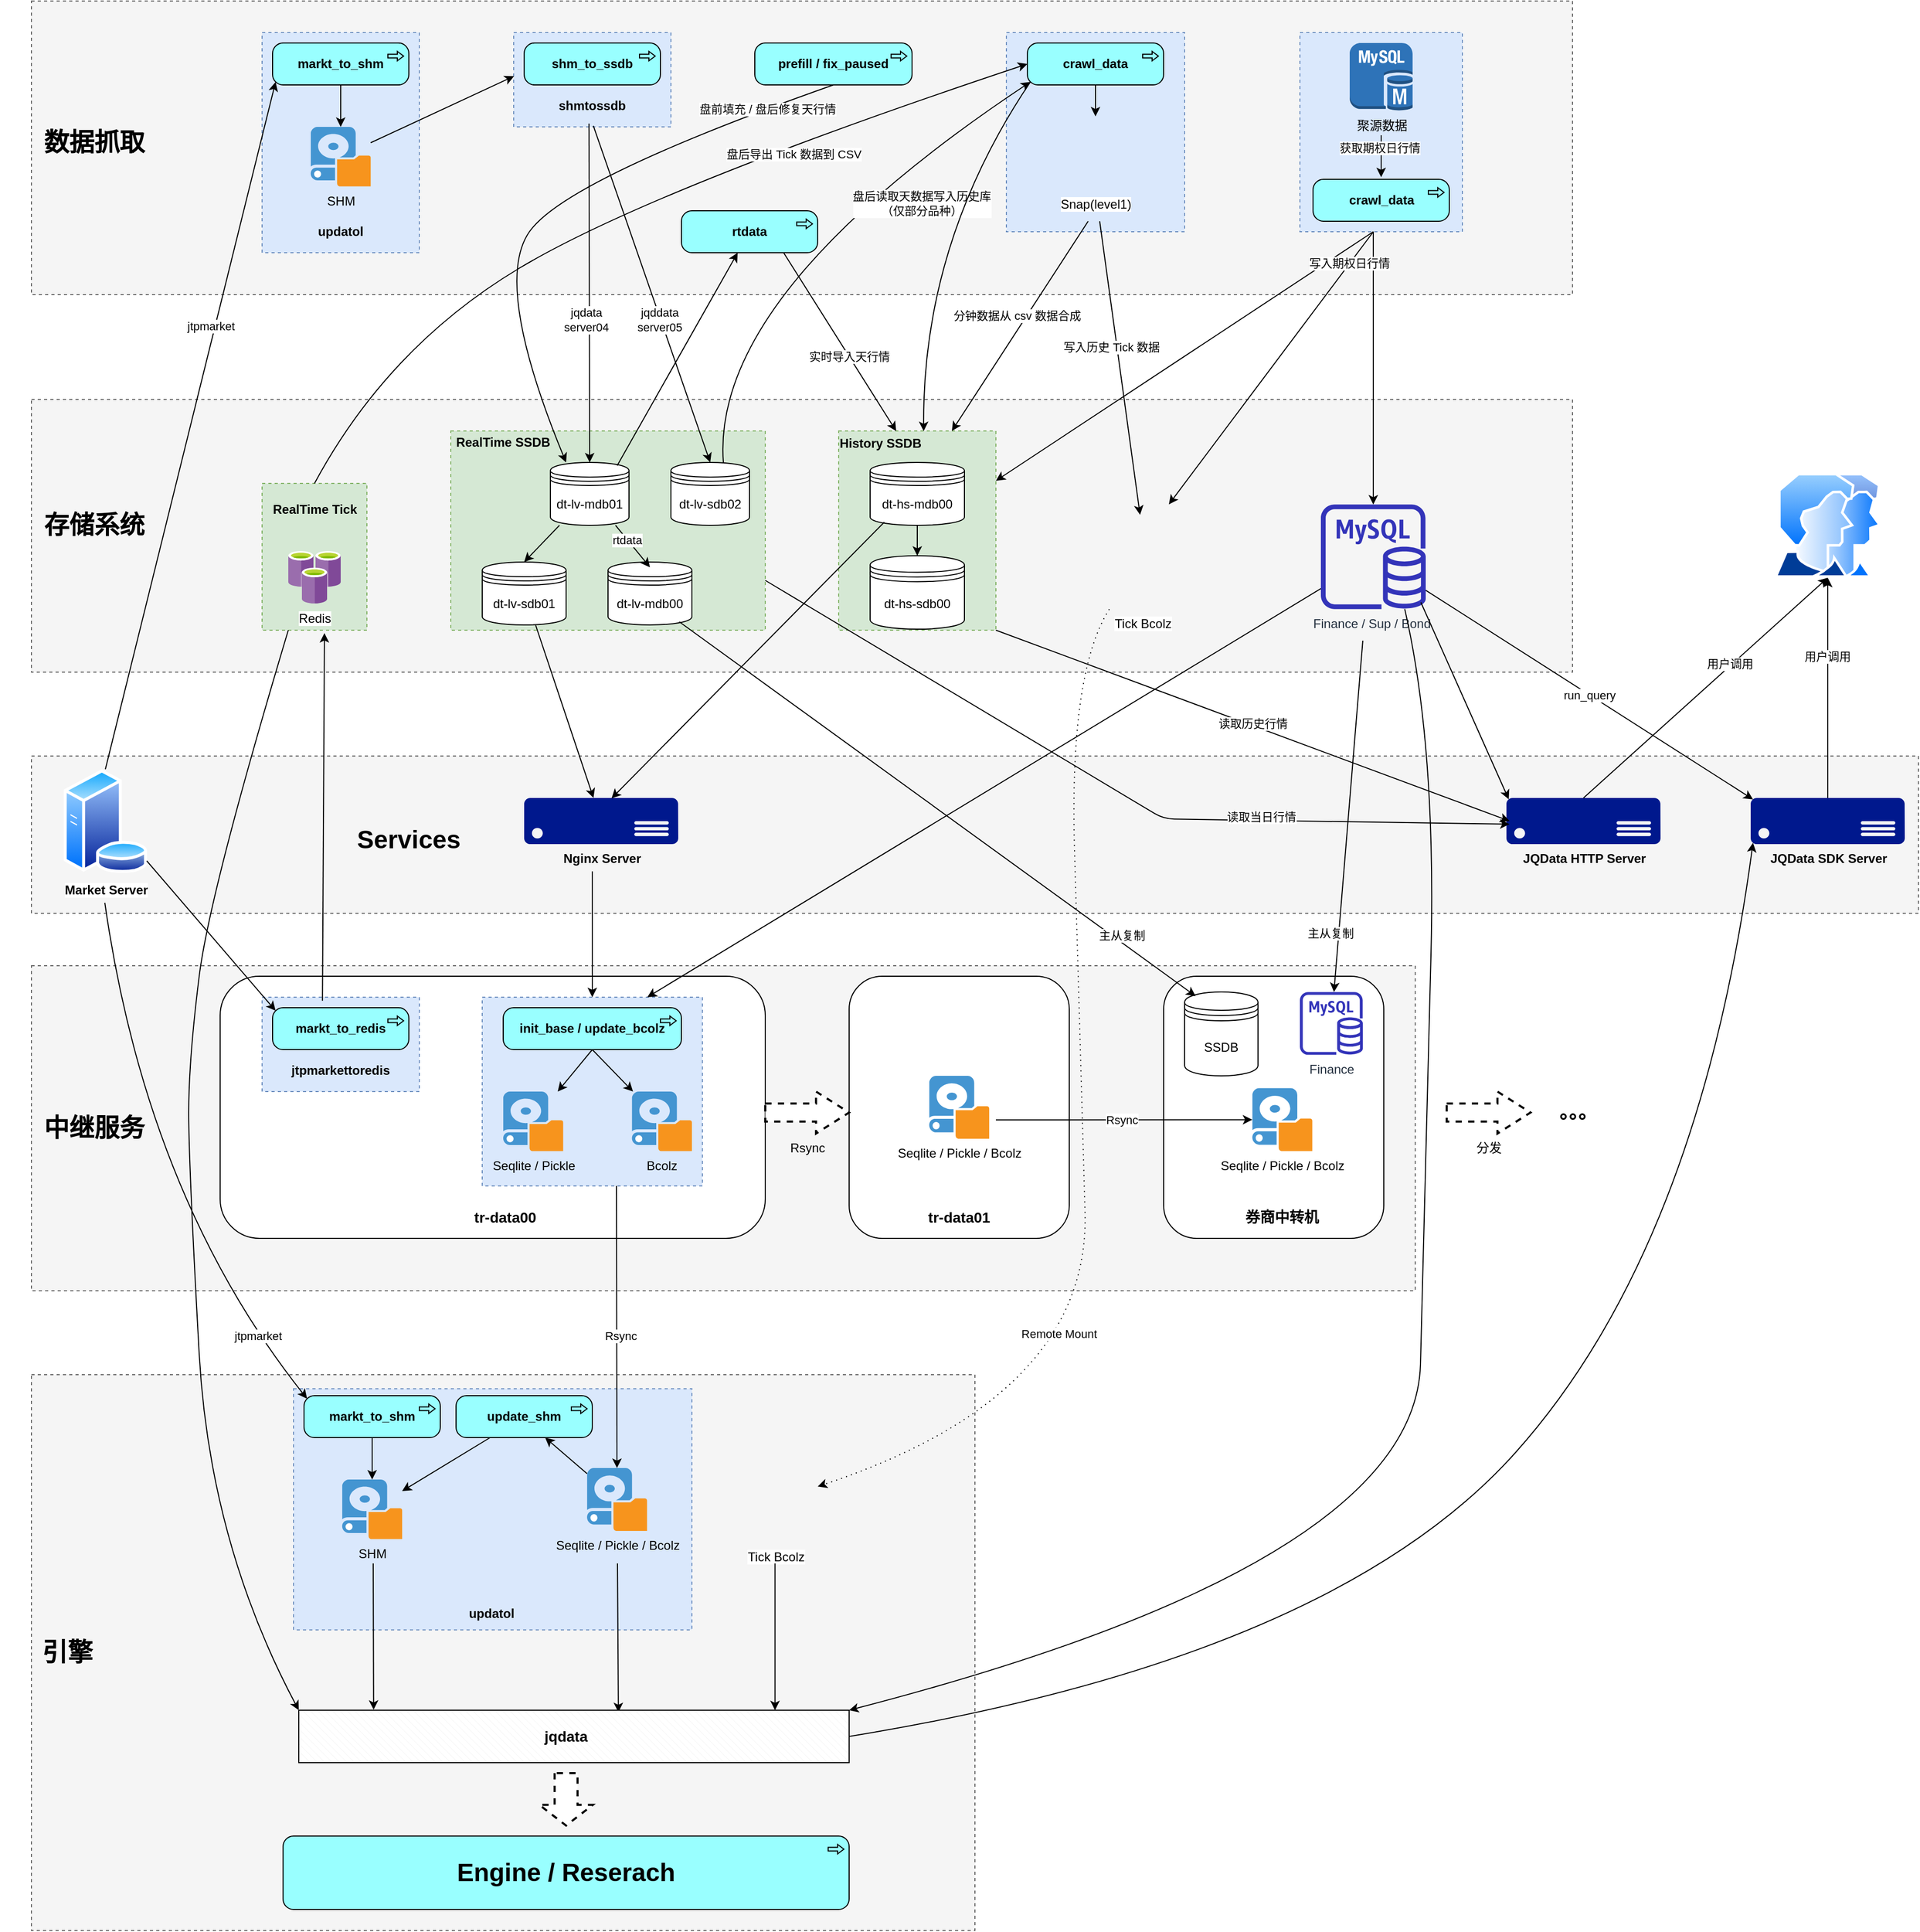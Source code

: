 <mxfile version="13.7.1" type="github">
  <diagram id="prtHgNgQTEPvFCAcTncT" name="Page-1">
    <mxGraphModel dx="2310" dy="2009" grid="1" gridSize="10" guides="1" tooltips="1" connect="1" arrows="1" fold="1" page="1" pageScale="1" pageWidth="827" pageHeight="1169" math="0" shadow="0">
      <root>
        <mxCell id="0" />
        <mxCell id="1" parent="0" />
        <mxCell id="8arNH5vf3MiWIjYZIo-4-196" value="" style="rounded=0;whiteSpace=wrap;html=1;dashed=1;fillColor=#f5f5f5;strokeColor=#666666;fontColor=#333333;" vertex="1" parent="1">
          <mxGeometry x="-240" y="1030" width="900" height="530" as="geometry" />
        </mxCell>
        <mxCell id="8arNH5vf3MiWIjYZIo-4-195" value="" style="rounded=0;whiteSpace=wrap;html=1;dashed=1;fillColor=#f5f5f5;strokeColor=#666666;fontColor=#333333;" vertex="1" parent="1">
          <mxGeometry x="-240" y="640" width="1320" height="310" as="geometry" />
        </mxCell>
        <mxCell id="8arNH5vf3MiWIjYZIo-4-194" value="" style="rounded=0;whiteSpace=wrap;html=1;dashed=1;fillColor=#f5f5f5;strokeColor=#666666;fontColor=#333333;" vertex="1" parent="1">
          <mxGeometry x="-240" y="440" width="1800" height="150" as="geometry" />
        </mxCell>
        <mxCell id="8arNH5vf3MiWIjYZIo-4-193" value="" style="rounded=0;whiteSpace=wrap;html=1;dashed=1;fillColor=#f5f5f5;strokeColor=#666666;fontColor=#333333;" vertex="1" parent="1">
          <mxGeometry x="-240" y="100" width="1470" height="260" as="geometry" />
        </mxCell>
        <mxCell id="8arNH5vf3MiWIjYZIo-4-185" value="" style="rounded=0;whiteSpace=wrap;html=1;dashed=1;fillColor=#f5f5f5;strokeColor=#666666;fontColor=#333333;labelBorderColor=#000000;" vertex="1" parent="1">
          <mxGeometry x="-240" y="-280" width="1470" height="280" as="geometry" />
        </mxCell>
        <mxCell id="8arNH5vf3MiWIjYZIo-4-106" value="" style="rounded=1;whiteSpace=wrap;html=1;" vertex="1" parent="1">
          <mxGeometry x="-60" y="650" width="520" height="250" as="geometry" />
        </mxCell>
        <mxCell id="8arNH5vf3MiWIjYZIo-4-105" value="" style="rounded=0;whiteSpace=wrap;html=1;dashed=1;fillColor=#dae8fc;strokeColor=#6c8ebf;" vertex="1" parent="1">
          <mxGeometry x="190" y="670" width="210" height="180" as="geometry" />
        </mxCell>
        <mxCell id="8arNH5vf3MiWIjYZIo-4-15" value="&lt;b&gt;Market Server&lt;/b&gt;" style="aspect=fixed;perimeter=ellipsePerimeter;html=1;align=center;shadow=0;dashed=0;spacingTop=3;image;image=img/lib/active_directory/database_server.svg;" vertex="1" parent="1">
          <mxGeometry x="-210" y="452.66" width="81" height="98.78" as="geometry" />
        </mxCell>
        <mxCell id="8arNH5vf3MiWIjYZIo-4-18" value="&lt;b&gt;init_base / update_bcolz&lt;/b&gt;" style="html=1;outlineConnect=0;whiteSpace=wrap;fillColor=#99ffff;shape=mxgraph.archimate3.application;appType=proc;archiType=rounded;" vertex="1" parent="1">
          <mxGeometry x="210" y="680" width="170" height="40" as="geometry" />
        </mxCell>
        <mxCell id="8arNH5vf3MiWIjYZIo-4-21" value="" style="group" vertex="1" connectable="0" parent="1">
          <mxGeometry x="-20" y="670" width="150" height="90" as="geometry" />
        </mxCell>
        <mxCell id="8arNH5vf3MiWIjYZIo-4-19" value="" style="verticalLabelPosition=bottom;verticalAlign=top;html=1;shape=mxgraph.basic.rect;fillColor2=none;strokeWidth=1;size=20;indent=5;fillColor=#dae8fc;strokeColor=#6c8ebf;dashed=1;" vertex="1" parent="8arNH5vf3MiWIjYZIo-4-21">
          <mxGeometry width="150" height="90" as="geometry" />
        </mxCell>
        <mxCell id="8arNH5vf3MiWIjYZIo-4-17" value="&lt;b&gt;markt_to_redis&lt;/b&gt;" style="html=1;outlineConnect=0;whiteSpace=wrap;fillColor=#99ffff;shape=mxgraph.archimate3.application;appType=proc;archiType=rounded;" vertex="1" parent="8arNH5vf3MiWIjYZIo-4-21">
          <mxGeometry x="10" y="10" width="130" height="40" as="geometry" />
        </mxCell>
        <mxCell id="8arNH5vf3MiWIjYZIo-4-20" value="&lt;b&gt;jtpmarkettoredis&lt;/b&gt;" style="text;html=1;strokeColor=none;fillColor=none;align=center;verticalAlign=middle;whiteSpace=wrap;rounded=0;" vertex="1" parent="8arNH5vf3MiWIjYZIo-4-21">
          <mxGeometry x="55" y="60" width="40" height="20" as="geometry" />
        </mxCell>
        <mxCell id="8arNH5vf3MiWIjYZIo-4-22" value="" style="group" vertex="1" connectable="0" parent="1">
          <mxGeometry x="-20" y="-250" width="150" height="210" as="geometry" />
        </mxCell>
        <mxCell id="8arNH5vf3MiWIjYZIo-4-23" value="" style="verticalLabelPosition=bottom;verticalAlign=top;html=1;shape=mxgraph.basic.rect;fillColor2=none;strokeWidth=1;size=20;indent=5;fillColor=#dae8fc;strokeColor=#6c8ebf;dashed=1;" vertex="1" parent="8arNH5vf3MiWIjYZIo-4-22">
          <mxGeometry width="150" height="210" as="geometry" />
        </mxCell>
        <mxCell id="8arNH5vf3MiWIjYZIo-4-24" value="&lt;b&gt;markt_to_shm&lt;/b&gt;" style="html=1;outlineConnect=0;whiteSpace=wrap;fillColor=#99ffff;shape=mxgraph.archimate3.application;appType=proc;archiType=rounded;" vertex="1" parent="8arNH5vf3MiWIjYZIo-4-22">
          <mxGeometry x="10" y="10" width="130" height="40" as="geometry" />
        </mxCell>
        <mxCell id="8arNH5vf3MiWIjYZIo-4-25" value="&lt;b&gt;updatol&lt;/b&gt;" style="text;html=1;strokeColor=none;fillColor=none;align=center;verticalAlign=middle;whiteSpace=wrap;rounded=0;" vertex="1" parent="8arNH5vf3MiWIjYZIo-4-22">
          <mxGeometry x="55" y="180" width="40" height="20" as="geometry" />
        </mxCell>
        <mxCell id="8arNH5vf3MiWIjYZIo-4-14" value="SHM" style="shadow=0;dashed=0;html=1;strokeColor=none;fillColor=#4495D1;labelPosition=center;verticalLabelPosition=bottom;verticalAlign=top;align=center;outlineConnect=0;shape=mxgraph.veeam.local_disk;" vertex="1" parent="8arNH5vf3MiWIjYZIo-4-22">
          <mxGeometry x="46.4" y="90" width="57.2" height="56.8" as="geometry" />
        </mxCell>
        <mxCell id="8arNH5vf3MiWIjYZIo-4-60" value="" style="endArrow=classic;html=1;exitX=0.5;exitY=1;exitDx=0;exitDy=0;exitPerimeter=0;" edge="1" parent="8arNH5vf3MiWIjYZIo-4-22" source="8arNH5vf3MiWIjYZIo-4-24" target="8arNH5vf3MiWIjYZIo-4-14">
          <mxGeometry width="50" height="50" relative="1" as="geometry">
            <mxPoint x="120" y="50" as="sourcePoint" />
            <mxPoint x="75" y="80" as="targetPoint" />
          </mxGeometry>
        </mxCell>
        <mxCell id="8arNH5vf3MiWIjYZIo-4-26" value="" style="group" vertex="1" connectable="0" parent="1">
          <mxGeometry x="220" y="-250" width="150" height="90" as="geometry" />
        </mxCell>
        <mxCell id="8arNH5vf3MiWIjYZIo-4-27" value="" style="verticalLabelPosition=bottom;verticalAlign=top;html=1;shape=mxgraph.basic.rect;fillColor2=none;strokeWidth=1;size=20;indent=5;fillColor=#dae8fc;strokeColor=#6c8ebf;dashed=1;" vertex="1" parent="8arNH5vf3MiWIjYZIo-4-26">
          <mxGeometry width="150" height="90" as="geometry" />
        </mxCell>
        <mxCell id="8arNH5vf3MiWIjYZIo-4-28" value="&lt;b&gt;shm_to_ssdb&lt;/b&gt;" style="html=1;outlineConnect=0;whiteSpace=wrap;fillColor=#99ffff;shape=mxgraph.archimate3.application;appType=proc;archiType=rounded;" vertex="1" parent="8arNH5vf3MiWIjYZIo-4-26">
          <mxGeometry x="10" y="10" width="130" height="40" as="geometry" />
        </mxCell>
        <mxCell id="8arNH5vf3MiWIjYZIo-4-29" value="&lt;b&gt;shmtossdb&lt;/b&gt;" style="text;html=1;strokeColor=none;fillColor=none;align=center;verticalAlign=middle;whiteSpace=wrap;rounded=0;" vertex="1" parent="8arNH5vf3MiWIjYZIo-4-26">
          <mxGeometry x="55" y="60" width="40" height="20" as="geometry" />
        </mxCell>
        <mxCell id="8arNH5vf3MiWIjYZIo-4-32" value="&lt;b&gt;rtdata&lt;/b&gt;" style="html=1;outlineConnect=0;whiteSpace=wrap;fillColor=#99ffff;shape=mxgraph.archimate3.application;appType=proc;archiType=rounded;" vertex="1" parent="1">
          <mxGeometry x="380" y="-80" width="130" height="40" as="geometry" />
        </mxCell>
        <mxCell id="8arNH5vf3MiWIjYZIo-4-10" value="Finance / Sup / Bond&amp;nbsp;" style="outlineConnect=0;fontColor=#232F3E;gradientColor=none;fillColor=#3334B9;strokeColor=none;dashed=0;verticalLabelPosition=bottom;verticalAlign=top;align=center;html=1;fontSize=12;fontStyle=0;aspect=fixed;pointerEvents=1;shape=mxgraph.aws4.rds_mysql_instance;" vertex="1" parent="1">
          <mxGeometry x="990" y="200" width="100" height="100" as="geometry" />
        </mxCell>
        <mxCell id="8arNH5vf3MiWIjYZIo-4-13" value="Tick Bcolz" style="shape=image;html=1;verticalAlign=top;verticalLabelPosition=bottom;labelBackgroundColor=#ffffff;imageAspect=0;aspect=fixed;image=https://cdn2.iconfinder.com/data/icons/stilllife/48x48/filesystems/gnome-fs-nfs.png" vertex="1" parent="1">
          <mxGeometry x="770" y="200" width="100" height="100" as="geometry" />
        </mxCell>
        <mxCell id="8arNH5vf3MiWIjYZIo-4-45" value="" style="group" vertex="1" connectable="0" parent="1">
          <mxGeometry x="520" y="130" width="160" height="190" as="geometry" />
        </mxCell>
        <mxCell id="8arNH5vf3MiWIjYZIo-4-38" value="" style="rounded=0;whiteSpace=wrap;html=1;dashed=1;fillColor=#d5e8d4;strokeColor=#82b366;" vertex="1" parent="8arNH5vf3MiWIjYZIo-4-45">
          <mxGeometry x="10" width="150" height="190" as="geometry" />
        </mxCell>
        <mxCell id="8arNH5vf3MiWIjYZIo-4-34" value="dt-hs-sdb00" style="shape=datastore;whiteSpace=wrap;html=1;" vertex="1" parent="8arNH5vf3MiWIjYZIo-4-45">
          <mxGeometry x="40" y="119" width="90" height="70" as="geometry" />
        </mxCell>
        <mxCell id="8arNH5vf3MiWIjYZIo-4-35" value="dt-hs-mdb00" style="shape=datastore;whiteSpace=wrap;html=1;" vertex="1" parent="8arNH5vf3MiWIjYZIo-4-45">
          <mxGeometry x="40" y="30" width="90" height="60" as="geometry" />
        </mxCell>
        <mxCell id="8arNH5vf3MiWIjYZIo-4-39" value="&lt;b&gt;History SSDB&lt;/b&gt;" style="text;html=1;strokeColor=none;fillColor=none;align=center;verticalAlign=middle;whiteSpace=wrap;rounded=0;dashed=1;" vertex="1" parent="8arNH5vf3MiWIjYZIo-4-45">
          <mxGeometry y="2" width="100" height="20" as="geometry" />
        </mxCell>
        <mxCell id="8arNH5vf3MiWIjYZIo-4-43" value="" style="endArrow=classic;html=1;entryX=0.5;entryY=0;entryDx=0;entryDy=0;" edge="1" parent="8arNH5vf3MiWIjYZIo-4-45" source="8arNH5vf3MiWIjYZIo-4-35" target="8arNH5vf3MiWIjYZIo-4-34">
          <mxGeometry width="50" height="50" relative="1" as="geometry">
            <mxPoint x="-130" y="190" as="sourcePoint" />
            <mxPoint x="91" y="130" as="targetPoint" />
          </mxGeometry>
        </mxCell>
        <mxCell id="8arNH5vf3MiWIjYZIo-4-46" value="" style="group" vertex="1" connectable="0" parent="1">
          <mxGeometry x="160" y="130" width="300" height="190" as="geometry" />
        </mxCell>
        <mxCell id="8arNH5vf3MiWIjYZIo-4-36" value="" style="rounded=0;whiteSpace=wrap;html=1;dashed=1;fillColor=#d5e8d4;strokeColor=#82b366;" vertex="1" parent="8arNH5vf3MiWIjYZIo-4-46">
          <mxGeometry width="300" height="190" as="geometry" />
        </mxCell>
        <mxCell id="8arNH5vf3MiWIjYZIo-4-3" value="dt-lv-sdb01" style="shape=datastore;whiteSpace=wrap;html=1;" vertex="1" parent="8arNH5vf3MiWIjYZIo-4-46">
          <mxGeometry x="30" y="125" width="80" height="60" as="geometry" />
        </mxCell>
        <mxCell id="8arNH5vf3MiWIjYZIo-4-7" value="dt-lv-mdb00" style="shape=datastore;whiteSpace=wrap;html=1;" vertex="1" parent="8arNH5vf3MiWIjYZIo-4-46">
          <mxGeometry x="150" y="125" width="80" height="60" as="geometry" />
        </mxCell>
        <mxCell id="8arNH5vf3MiWIjYZIo-4-33" value="dt-lv-mdb01" style="shape=datastore;whiteSpace=wrap;html=1;" vertex="1" parent="8arNH5vf3MiWIjYZIo-4-46">
          <mxGeometry x="95" y="30" width="75" height="60" as="geometry" />
        </mxCell>
        <mxCell id="8arNH5vf3MiWIjYZIo-4-37" value="&lt;b&gt;RealTime SSDB&lt;/b&gt;" style="text;html=1;strokeColor=none;fillColor=none;align=center;verticalAlign=middle;whiteSpace=wrap;rounded=0;dashed=1;" vertex="1" parent="8arNH5vf3MiWIjYZIo-4-46">
          <mxGeometry y="2" width="100" height="18" as="geometry" />
        </mxCell>
        <mxCell id="8arNH5vf3MiWIjYZIo-4-41" value="" style="endArrow=classic;html=1;entryX=0.5;entryY=0;entryDx=0;entryDy=0;" edge="1" parent="8arNH5vf3MiWIjYZIo-4-46" source="8arNH5vf3MiWIjYZIo-4-33" target="8arNH5vf3MiWIjYZIo-4-3">
          <mxGeometry width="50" height="50" relative="1" as="geometry">
            <mxPoint x="140" y="190" as="sourcePoint" />
            <mxPoint x="190" y="140" as="targetPoint" />
          </mxGeometry>
        </mxCell>
        <mxCell id="8arNH5vf3MiWIjYZIo-4-42" value="" style="endArrow=classic;html=1;" edge="1" parent="8arNH5vf3MiWIjYZIo-4-46" source="8arNH5vf3MiWIjYZIo-4-33">
          <mxGeometry width="50" height="50" relative="1" as="geometry">
            <mxPoint x="140" y="190" as="sourcePoint" />
            <mxPoint x="190" y="130" as="targetPoint" />
          </mxGeometry>
        </mxCell>
        <mxCell id="8arNH5vf3MiWIjYZIo-4-54" value="rtdata" style="edgeLabel;html=1;align=center;verticalAlign=middle;resizable=0;points=[];" vertex="1" connectable="0" parent="8arNH5vf3MiWIjYZIo-4-42">
          <mxGeometry x="-0.321" y="-1" relative="1" as="geometry">
            <mxPoint as="offset" />
          </mxGeometry>
        </mxCell>
        <mxCell id="8arNH5vf3MiWIjYZIo-4-177" value="dt-lv-sdb02" style="shape=datastore;whiteSpace=wrap;html=1;" vertex="1" parent="8arNH5vf3MiWIjYZIo-4-46">
          <mxGeometry x="210" y="30" width="75" height="60" as="geometry" />
        </mxCell>
        <mxCell id="8arNH5vf3MiWIjYZIo-4-52" value="" style="group" vertex="1" connectable="0" parent="1">
          <mxGeometry x="-20" y="180" width="100" height="140" as="geometry" />
        </mxCell>
        <mxCell id="8arNH5vf3MiWIjYZIo-4-51" value="" style="group" vertex="1" connectable="0" parent="8arNH5vf3MiWIjYZIo-4-52">
          <mxGeometry width="100" height="140" as="geometry" />
        </mxCell>
        <mxCell id="8arNH5vf3MiWIjYZIo-4-47" value="" style="rounded=0;whiteSpace=wrap;html=1;dashed=1;fillColor=#d5e8d4;strokeColor=#82b366;" vertex="1" parent="8arNH5vf3MiWIjYZIo-4-51">
          <mxGeometry width="100" height="140" as="geometry" />
        </mxCell>
        <mxCell id="8arNH5vf3MiWIjYZIo-4-6" value="Redis" style="aspect=fixed;html=1;points=[];align=center;image;fontSize=12;image=img/lib/mscae/Azure_Cache_for_Redis.svg;" vertex="1" parent="8arNH5vf3MiWIjYZIo-4-51">
          <mxGeometry x="25" y="64.5" width="50" height="50" as="geometry" />
        </mxCell>
        <mxCell id="8arNH5vf3MiWIjYZIo-4-48" value="&lt;b&gt;RealTime Tick&lt;/b&gt;" style="text;html=1;strokeColor=none;fillColor=none;align=center;verticalAlign=middle;whiteSpace=wrap;rounded=0;dashed=1;" vertex="1" parent="8arNH5vf3MiWIjYZIo-4-51">
          <mxGeometry x="7.5" y="14.5" width="85" height="20" as="geometry" />
        </mxCell>
        <mxCell id="8arNH5vf3MiWIjYZIo-4-55" value="&lt;b&gt;Nginx Server&lt;/b&gt;" style="aspect=fixed;pointerEvents=1;shadow=0;dashed=0;html=1;strokeColor=none;labelPosition=center;verticalLabelPosition=bottom;verticalAlign=top;align=center;fillColor=#00188D;shape=mxgraph.azure.server" vertex="1" parent="1">
          <mxGeometry x="230" y="480" width="147" height="44.1" as="geometry" />
        </mxCell>
        <mxCell id="8arNH5vf3MiWIjYZIo-4-58" value="" style="endArrow=classic;html=1;exitX=0.479;exitY=0.965;exitDx=0;exitDy=0;exitPerimeter=0;entryX=0.5;entryY=0;entryDx=0;entryDy=0;" edge="1" parent="1" source="8arNH5vf3MiWIjYZIo-4-27" target="8arNH5vf3MiWIjYZIo-4-33">
          <mxGeometry width="50" height="50" relative="1" as="geometry">
            <mxPoint x="250" y="140" as="sourcePoint" />
            <mxPoint x="300" y="90" as="targetPoint" />
          </mxGeometry>
        </mxCell>
        <mxCell id="8arNH5vf3MiWIjYZIo-4-179" value="jqdata&lt;br&gt;server04" style="edgeLabel;html=1;align=center;verticalAlign=middle;resizable=0;points=[];" vertex="1" connectable="0" parent="8arNH5vf3MiWIjYZIo-4-58">
          <mxGeometry x="-0.118" y="-3" relative="1" as="geometry">
            <mxPoint y="44.29" as="offset" />
          </mxGeometry>
        </mxCell>
        <mxCell id="8arNH5vf3MiWIjYZIo-4-59" value="" style="endArrow=classic;html=1;entryX=0.002;entryY=0.463;entryDx=0;entryDy=0;entryPerimeter=0;" edge="1" parent="1" source="8arNH5vf3MiWIjYZIo-4-14" target="8arNH5vf3MiWIjYZIo-4-27">
          <mxGeometry width="50" height="50" relative="1" as="geometry">
            <mxPoint x="100" y="-30" as="sourcePoint" />
            <mxPoint x="70" y="10" as="targetPoint" />
          </mxGeometry>
        </mxCell>
        <mxCell id="8arNH5vf3MiWIjYZIo-4-64" value="" style="endArrow=classic;html=1;exitX=0.85;exitY=0.05;exitDx=0;exitDy=0;exitPerimeter=0;" edge="1" parent="1" source="8arNH5vf3MiWIjYZIo-4-33" target="8arNH5vf3MiWIjYZIo-4-32">
          <mxGeometry width="50" height="50" relative="1" as="geometry">
            <mxPoint x="390" y="160" as="sourcePoint" />
            <mxPoint x="440" y="110" as="targetPoint" />
          </mxGeometry>
        </mxCell>
        <mxCell id="8arNH5vf3MiWIjYZIo-4-65" value="实时导入天行情" style="endArrow=classic;html=1;exitX=0.75;exitY=1;exitDx=0;exitDy=0;exitPerimeter=0;entryX=0.649;entryY=-0.093;entryDx=0;entryDy=0;entryPerimeter=0;" edge="1" parent="1" source="8arNH5vf3MiWIjYZIo-4-32" target="8arNH5vf3MiWIjYZIo-4-39">
          <mxGeometry x="0.172" y="-1" width="50" height="50" relative="1" as="geometry">
            <mxPoint x="500" y="90" as="sourcePoint" />
            <mxPoint x="583" y="127" as="targetPoint" />
            <mxPoint y="-1" as="offset" />
          </mxGeometry>
        </mxCell>
        <mxCell id="8arNH5vf3MiWIjYZIo-4-68" value="" style="group" vertex="1" connectable="0" parent="1">
          <mxGeometry x="690" y="-250" width="170" height="190" as="geometry" />
        </mxCell>
        <mxCell id="8arNH5vf3MiWIjYZIo-4-67" value="" style="rounded=0;whiteSpace=wrap;html=1;dashed=1;fillColor=#dae8fc;strokeColor=#6c8ebf;" vertex="1" parent="8arNH5vf3MiWIjYZIo-4-68">
          <mxGeometry width="170" height="190" as="geometry" />
        </mxCell>
        <mxCell id="8arNH5vf3MiWIjYZIo-4-30" value="&lt;b&gt;crawl_data&lt;/b&gt;" style="html=1;outlineConnect=0;whiteSpace=wrap;fillColor=#99ffff;shape=mxgraph.archimate3.application;appType=proc;archiType=rounded;" vertex="1" parent="8arNH5vf3MiWIjYZIo-4-68">
          <mxGeometry x="20" y="10" width="130" height="40" as="geometry" />
        </mxCell>
        <mxCell id="8arNH5vf3MiWIjYZIo-4-12" value="Snap(level1)" style="shape=image;html=1;verticalAlign=top;verticalLabelPosition=bottom;labelBackgroundColor=#ffffff;imageAspect=0;aspect=fixed;image=https://cdn3.iconfinder.com/data/icons/dompicon-glyph-file-format-2/256/file-csv-format-type-128.png" vertex="1" parent="8arNH5vf3MiWIjYZIo-4-68">
          <mxGeometry x="50" y="80" width="70" height="70" as="geometry" />
        </mxCell>
        <mxCell id="8arNH5vf3MiWIjYZIo-4-69" value="" style="endArrow=classic;html=1;exitX=0.5;exitY=1;exitDx=0;exitDy=0;exitPerimeter=0;" edge="1" parent="8arNH5vf3MiWIjYZIo-4-68" source="8arNH5vf3MiWIjYZIo-4-30" target="8arNH5vf3MiWIjYZIo-4-12">
          <mxGeometry width="50" height="50" relative="1" as="geometry">
            <mxPoint x="85" y="60" as="sourcePoint" />
            <mxPoint x="130" y="50" as="targetPoint" />
          </mxGeometry>
        </mxCell>
        <mxCell id="8arNH5vf3MiWIjYZIo-4-71" value="分钟数据从 csv 数据合成" style="endArrow=classic;html=1;" edge="1" parent="1">
          <mxGeometry x="-0.057" y="-8" width="50" height="50" relative="1" as="geometry">
            <mxPoint x="768" y="-70" as="sourcePoint" />
            <mxPoint x="638" y="130" as="targetPoint" />
            <mxPoint as="offset" />
          </mxGeometry>
        </mxCell>
        <mxCell id="8arNH5vf3MiWIjYZIo-4-72" value="" style="endArrow=classic;html=1;entryX=0.475;entryY=0.1;entryDx=0;entryDy=0;entryPerimeter=0;" edge="1" parent="1" target="8arNH5vf3MiWIjYZIo-4-13">
          <mxGeometry width="50" height="50" relative="1" as="geometry">
            <mxPoint x="779" y="-70" as="sourcePoint" />
            <mxPoint x="800" y="154.5" as="targetPoint" />
          </mxGeometry>
        </mxCell>
        <mxCell id="8arNH5vf3MiWIjYZIo-4-73" value="写入历史 Tick 数据" style="edgeLabel;html=1;align=center;verticalAlign=middle;resizable=0;points=[];" vertex="1" connectable="0" parent="8arNH5vf3MiWIjYZIo-4-72">
          <mxGeometry x="-0.486" y="-1" relative="1" as="geometry">
            <mxPoint x="2.07" y="47.69" as="offset" />
          </mxGeometry>
        </mxCell>
        <mxCell id="8arNH5vf3MiWIjYZIo-4-82" value="" style="group" vertex="1" connectable="0" parent="1">
          <mxGeometry x="970" y="-250" width="155" height="190" as="geometry" />
        </mxCell>
        <mxCell id="8arNH5vf3MiWIjYZIo-4-80" value="" style="rounded=0;whiteSpace=wrap;html=1;dashed=1;fillColor=#dae8fc;strokeColor=#6c8ebf;" vertex="1" parent="8arNH5vf3MiWIjYZIo-4-82">
          <mxGeometry width="155" height="190" as="geometry" />
        </mxCell>
        <mxCell id="8arNH5vf3MiWIjYZIo-4-11" value="聚源数据" style="outlineConnect=0;dashed=0;verticalLabelPosition=bottom;verticalAlign=top;align=center;html=1;shape=mxgraph.aws3.mysql_db_instance;fillColor=#2E73B8;gradientColor=none;" vertex="1" parent="8arNH5vf3MiWIjYZIo-4-82">
          <mxGeometry x="47.5" y="10" width="60" height="64.5" as="geometry" />
        </mxCell>
        <mxCell id="8arNH5vf3MiWIjYZIo-4-79" value="&lt;b&gt;crawl_data&lt;/b&gt;" style="html=1;outlineConnect=0;whiteSpace=wrap;fillColor=#99ffff;shape=mxgraph.archimate3.application;appType=proc;archiType=rounded;" vertex="1" parent="8arNH5vf3MiWIjYZIo-4-82">
          <mxGeometry x="12.5" y="140" width="130" height="40" as="geometry" />
        </mxCell>
        <mxCell id="8arNH5vf3MiWIjYZIo-4-81" value="" style="endArrow=classic;html=1;entryX=0.5;entryY=0;entryDx=0;entryDy=0;entryPerimeter=0;" edge="1" parent="8arNH5vf3MiWIjYZIo-4-82">
          <mxGeometry x="-0.4" y="20" width="50" height="50" relative="1" as="geometry">
            <mxPoint x="77.5" y="98" as="sourcePoint" />
            <mxPoint x="77.5" y="138" as="targetPoint" />
            <mxPoint as="offset" />
          </mxGeometry>
        </mxCell>
        <mxCell id="8arNH5vf3MiWIjYZIo-4-91" value="获取期权日行情" style="edgeLabel;html=1;align=center;verticalAlign=middle;resizable=0;points=[];" vertex="1" connectable="0" parent="8arNH5vf3MiWIjYZIo-4-81">
          <mxGeometry x="-0.415" y="-2" relative="1" as="geometry">
            <mxPoint as="offset" />
          </mxGeometry>
        </mxCell>
        <mxCell id="8arNH5vf3MiWIjYZIo-4-85" value="" style="endArrow=classic;html=1;" edge="1" parent="1" target="8arNH5vf3MiWIjYZIo-4-10">
          <mxGeometry width="50" height="50" relative="1" as="geometry">
            <mxPoint x="1040" y="-60" as="sourcePoint" />
            <mxPoint x="990" y="190" as="targetPoint" />
          </mxGeometry>
        </mxCell>
        <mxCell id="8arNH5vf3MiWIjYZIo-4-86" value="" style="endArrow=classic;html=1;entryX=0.75;entryY=0;entryDx=0;entryDy=0;exitX=0.452;exitY=1;exitDx=0;exitDy=0;exitPerimeter=0;" edge="1" parent="1" source="8arNH5vf3MiWIjYZIo-4-80" target="8arNH5vf3MiWIjYZIo-4-13">
          <mxGeometry width="50" height="50" relative="1" as="geometry">
            <mxPoint x="1035" y="80" as="sourcePoint" />
            <mxPoint x="950" y="190" as="targetPoint" />
          </mxGeometry>
        </mxCell>
        <mxCell id="8arNH5vf3MiWIjYZIo-4-89" value="" style="endArrow=classic;html=1;entryX=1;entryY=0.25;entryDx=0;entryDy=0;" edge="1" parent="1" target="8arNH5vf3MiWIjYZIo-4-38">
          <mxGeometry width="50" height="50" relative="1" as="geometry">
            <mxPoint x="1040" y="-60" as="sourcePoint" />
            <mxPoint x="673.6" y="214.5" as="targetPoint" />
            <Array as="points" />
          </mxGeometry>
        </mxCell>
        <mxCell id="8arNH5vf3MiWIjYZIo-4-90" value="写入期权日行情" style="edgeLabel;html=1;align=center;verticalAlign=middle;resizable=0;points=[];" vertex="1" connectable="0" parent="8arNH5vf3MiWIjYZIo-4-89">
          <mxGeometry x="-0.217" y="-2" relative="1" as="geometry">
            <mxPoint x="119.31" y="-61.16" as="offset" />
          </mxGeometry>
        </mxCell>
        <mxCell id="8arNH5vf3MiWIjYZIo-4-93" value="" style="group" vertex="1" connectable="0" parent="1">
          <mxGeometry x="10" y="1040" width="380" height="233.4" as="geometry" />
        </mxCell>
        <mxCell id="8arNH5vf3MiWIjYZIo-4-94" value="" style="verticalLabelPosition=bottom;verticalAlign=top;html=1;shape=mxgraph.basic.rect;fillColor2=none;strokeWidth=1;size=20;indent=5;fillColor=#dae8fc;strokeColor=#6c8ebf;dashed=1;" vertex="1" parent="8arNH5vf3MiWIjYZIo-4-93">
          <mxGeometry y="3.4" width="380" height="230" as="geometry" />
        </mxCell>
        <mxCell id="8arNH5vf3MiWIjYZIo-4-95" value="&lt;b&gt;markt_to_shm&lt;/b&gt;" style="html=1;outlineConnect=0;whiteSpace=wrap;fillColor=#99ffff;shape=mxgraph.archimate3.application;appType=proc;archiType=rounded;" vertex="1" parent="8arNH5vf3MiWIjYZIo-4-93">
          <mxGeometry x="10" y="10" width="130" height="40" as="geometry" />
        </mxCell>
        <mxCell id="8arNH5vf3MiWIjYZIo-4-96" value="&lt;b&gt;updatol&lt;/b&gt;" style="text;html=1;strokeColor=none;fillColor=none;align=center;verticalAlign=middle;whiteSpace=wrap;rounded=0;" vertex="1" parent="8arNH5vf3MiWIjYZIo-4-93">
          <mxGeometry x="169" y="208" width="40" height="20" as="geometry" />
        </mxCell>
        <mxCell id="8arNH5vf3MiWIjYZIo-4-97" value="SHM" style="shadow=0;dashed=0;html=1;strokeColor=none;fillColor=#4495D1;labelPosition=center;verticalLabelPosition=bottom;verticalAlign=top;align=center;outlineConnect=0;shape=mxgraph.veeam.local_disk;" vertex="1" parent="8arNH5vf3MiWIjYZIo-4-93">
          <mxGeometry x="46.4" y="90" width="57.2" height="56.8" as="geometry" />
        </mxCell>
        <mxCell id="8arNH5vf3MiWIjYZIo-4-98" value="" style="endArrow=classic;html=1;exitX=0.5;exitY=1;exitDx=0;exitDy=0;exitPerimeter=0;" edge="1" parent="8arNH5vf3MiWIjYZIo-4-93" source="8arNH5vf3MiWIjYZIo-4-95" target="8arNH5vf3MiWIjYZIo-4-97">
          <mxGeometry width="50" height="50" relative="1" as="geometry">
            <mxPoint x="120" y="50" as="sourcePoint" />
            <mxPoint x="75" y="80" as="targetPoint" />
          </mxGeometry>
        </mxCell>
        <mxCell id="8arNH5vf3MiWIjYZIo-4-113" value="Seqlite / Pickle / Bcolz" style="shadow=0;dashed=0;html=1;strokeColor=none;fillColor=#4495D1;labelPosition=center;verticalLabelPosition=bottom;verticalAlign=top;align=center;outlineConnect=0;shape=mxgraph.veeam.local_disk;" vertex="1" parent="8arNH5vf3MiWIjYZIo-4-93">
          <mxGeometry x="280" y="79" width="57.2" height="60" as="geometry" />
        </mxCell>
        <mxCell id="8arNH5vf3MiWIjYZIo-4-214" value="&lt;b&gt;update_shm&lt;/b&gt;" style="html=1;outlineConnect=0;whiteSpace=wrap;fillColor=#99ffff;shape=mxgraph.archimate3.application;appType=proc;archiType=rounded;" vertex="1" parent="8arNH5vf3MiWIjYZIo-4-93">
          <mxGeometry x="155" y="10" width="130" height="40" as="geometry" />
        </mxCell>
        <mxCell id="8arNH5vf3MiWIjYZIo-4-217" value="" style="endArrow=classic;html=1;entryX=0.654;entryY=1;entryDx=0;entryDy=0;entryPerimeter=0;" edge="1" parent="8arNH5vf3MiWIjYZIo-4-93" source="8arNH5vf3MiWIjYZIo-4-113" target="8arNH5vf3MiWIjYZIo-4-214">
          <mxGeometry width="50" height="50" relative="1" as="geometry">
            <mxPoint x="90" y="140" as="sourcePoint" />
            <mxPoint x="140" y="90" as="targetPoint" />
          </mxGeometry>
        </mxCell>
        <mxCell id="8arNH5vf3MiWIjYZIo-4-218" value="" style="endArrow=classic;html=1;exitX=0.25;exitY=1;exitDx=0;exitDy=0;exitPerimeter=0;" edge="1" parent="8arNH5vf3MiWIjYZIo-4-93" source="8arNH5vf3MiWIjYZIo-4-214" target="8arNH5vf3MiWIjYZIo-4-97">
          <mxGeometry width="50" height="50" relative="1" as="geometry">
            <mxPoint x="190" y="100" as="sourcePoint" />
            <mxPoint x="140" y="150" as="targetPoint" />
          </mxGeometry>
        </mxCell>
        <mxCell id="8arNH5vf3MiWIjYZIo-4-99" value="Seqlite / Pickle" style="shadow=0;dashed=0;html=1;strokeColor=none;fillColor=#4495D1;labelPosition=center;verticalLabelPosition=bottom;verticalAlign=top;align=center;outlineConnect=0;shape=mxgraph.veeam.local_disk;" vertex="1" parent="1">
          <mxGeometry x="210" y="760" width="57.2" height="56.8" as="geometry" />
        </mxCell>
        <mxCell id="8arNH5vf3MiWIjYZIo-4-100" value="Bcolz" style="shadow=0;dashed=0;html=1;strokeColor=none;fillColor=#4495D1;labelPosition=center;verticalLabelPosition=bottom;verticalAlign=top;align=center;outlineConnect=0;shape=mxgraph.veeam.local_disk;" vertex="1" parent="1">
          <mxGeometry x="332.8" y="760" width="57.2" height="56.8" as="geometry" />
        </mxCell>
        <mxCell id="8arNH5vf3MiWIjYZIo-4-103" value="" style="endArrow=classic;html=1;exitX=0.5;exitY=1;exitDx=0;exitDy=0;exitPerimeter=0;" edge="1" parent="1" source="8arNH5vf3MiWIjYZIo-4-18" target="8arNH5vf3MiWIjYZIo-4-99">
          <mxGeometry width="50" height="50" relative="1" as="geometry">
            <mxPoint x="280" y="730" as="sourcePoint" />
            <mxPoint x="230" y="750" as="targetPoint" />
          </mxGeometry>
        </mxCell>
        <mxCell id="8arNH5vf3MiWIjYZIo-4-104" value="" style="endArrow=classic;html=1;exitX=0.5;exitY=1;exitDx=0;exitDy=0;exitPerimeter=0;" edge="1" parent="1" source="8arNH5vf3MiWIjYZIo-4-18" target="8arNH5vf3MiWIjYZIo-4-100">
          <mxGeometry width="50" height="50" relative="1" as="geometry">
            <mxPoint x="280" y="720" as="sourcePoint" />
            <mxPoint x="310" y="780" as="targetPoint" />
          </mxGeometry>
        </mxCell>
        <mxCell id="8arNH5vf3MiWIjYZIo-4-107" value="&lt;b&gt;&lt;font style=&quot;font-size: 14px&quot;&gt;tr-data00&lt;/font&gt;&lt;/b&gt;" style="text;html=1;strokeColor=none;fillColor=none;align=center;verticalAlign=middle;whiteSpace=wrap;rounded=0;dashed=1;" vertex="1" parent="1">
          <mxGeometry x="177" y="870" width="70" height="20" as="geometry" />
        </mxCell>
        <mxCell id="8arNH5vf3MiWIjYZIo-4-108" value="" style="endArrow=classic;html=1;exitX=0.384;exitY=0.037;exitDx=0;exitDy=0;exitPerimeter=0;entryX=0.595;entryY=1.02;entryDx=0;entryDy=0;entryPerimeter=0;" edge="1" parent="1" source="8arNH5vf3MiWIjYZIo-4-19" target="8arNH5vf3MiWIjYZIo-4-47">
          <mxGeometry width="50" height="50" relative="1" as="geometry">
            <mxPoint x="230" y="520" as="sourcePoint" />
            <mxPoint x="280" y="470" as="targetPoint" />
          </mxGeometry>
        </mxCell>
        <mxCell id="8arNH5vf3MiWIjYZIo-4-109" value="" style="rounded=1;whiteSpace=wrap;html=1;" vertex="1" parent="1">
          <mxGeometry x="540" y="650" width="210" height="250" as="geometry" />
        </mxCell>
        <mxCell id="8arNH5vf3MiWIjYZIo-4-110" value="Seqlite / Pickle / Bcolz" style="shadow=0;dashed=0;html=1;strokeColor=none;fillColor=#4495D1;labelPosition=center;verticalLabelPosition=bottom;verticalAlign=top;align=center;outlineConnect=0;shape=mxgraph.veeam.local_disk;" vertex="1" parent="1">
          <mxGeometry x="616.4" y="745" width="57.2" height="60" as="geometry" />
        </mxCell>
        <mxCell id="8arNH5vf3MiWIjYZIo-4-112" value="Rsync" style="shape=mxgraph.arrows.arrow_right;html=1;verticalLabelPosition=bottom;verticalAlign=top;strokeWidth=2;strokeColor=#000000;dashed=1;" vertex="1" parent="1">
          <mxGeometry x="460" y="760" width="80" height="40" as="geometry" />
        </mxCell>
        <mxCell id="8arNH5vf3MiWIjYZIo-4-115" value="Tick Bcolz" style="shape=image;html=1;verticalAlign=top;verticalLabelPosition=bottom;labelBackgroundColor=#ffffff;imageAspect=0;aspect=fixed;image=https://cdn2.iconfinder.com/data/icons/stilllife/48x48/filesystems/gnome-fs-nfs.png" vertex="1" parent="1">
          <mxGeometry x="430" y="1110" width="80" height="80" as="geometry" />
        </mxCell>
        <mxCell id="8arNH5vf3MiWIjYZIo-4-117" value="&lt;b&gt;&lt;font style=&quot;font-size: 14px&quot;&gt;tr-data01&lt;/font&gt;&lt;/b&gt;" style="text;html=1;strokeColor=none;fillColor=none;align=center;verticalAlign=middle;whiteSpace=wrap;rounded=0;dashed=1;" vertex="1" parent="1">
          <mxGeometry x="610" y="870" width="70" height="20" as="geometry" />
        </mxCell>
        <mxCell id="8arNH5vf3MiWIjYZIo-4-119" value="" style="rounded=1;whiteSpace=wrap;html=1;" vertex="1" parent="1">
          <mxGeometry x="840" y="650" width="210" height="250" as="geometry" />
        </mxCell>
        <mxCell id="8arNH5vf3MiWIjYZIo-4-120" value="Seqlite / Pickle / Bcolz" style="shadow=0;dashed=0;html=1;strokeColor=none;fillColor=#4495D1;labelPosition=center;verticalLabelPosition=bottom;verticalAlign=top;align=center;outlineConnect=0;shape=mxgraph.veeam.local_disk;" vertex="1" parent="1">
          <mxGeometry x="924.6" y="756.8" width="57.2" height="60" as="geometry" />
        </mxCell>
        <mxCell id="8arNH5vf3MiWIjYZIo-4-121" value="SSDB" style="shape=datastore;whiteSpace=wrap;html=1;" vertex="1" parent="1">
          <mxGeometry x="860" y="665" width="70" height="80" as="geometry" />
        </mxCell>
        <mxCell id="8arNH5vf3MiWIjYZIo-4-122" value="Finance" style="outlineConnect=0;fontColor=#232F3E;gradientColor=none;fillColor=#3334B9;strokeColor=none;dashed=0;verticalLabelPosition=bottom;verticalAlign=top;align=center;html=1;fontSize=12;fontStyle=0;aspect=fixed;pointerEvents=1;shape=mxgraph.aws4.rds_mysql_instance;" vertex="1" parent="1">
          <mxGeometry x="970" y="665" width="60" height="60" as="geometry" />
        </mxCell>
        <mxCell id="8arNH5vf3MiWIjYZIo-4-126" value="" style="endArrow=classic;html=1;" edge="1" parent="1" target="8arNH5vf3MiWIjYZIo-4-120">
          <mxGeometry width="50" height="50" relative="1" as="geometry">
            <mxPoint x="680" y="787" as="sourcePoint" />
            <mxPoint x="780" y="810" as="targetPoint" />
          </mxGeometry>
        </mxCell>
        <mxCell id="8arNH5vf3MiWIjYZIo-4-127" value="Rsync" style="edgeLabel;html=1;align=center;verticalAlign=middle;resizable=0;points=[];" vertex="1" connectable="0" parent="8arNH5vf3MiWIjYZIo-4-126">
          <mxGeometry x="-0.249" y="-1" relative="1" as="geometry">
            <mxPoint x="28.23" y="-1.13" as="offset" />
          </mxGeometry>
        </mxCell>
        <mxCell id="8arNH5vf3MiWIjYZIo-4-128" value="" style="endArrow=classic;html=1;" edge="1" parent="1" target="8arNH5vf3MiWIjYZIo-4-122">
          <mxGeometry width="50" height="50" relative="1" as="geometry">
            <mxPoint x="1030" y="330" as="sourcePoint" />
            <mxPoint x="1010" y="450" as="targetPoint" />
          </mxGeometry>
        </mxCell>
        <mxCell id="8arNH5vf3MiWIjYZIo-4-136" value="主从复制" style="edgeLabel;html=1;align=center;verticalAlign=middle;resizable=0;points=[];" vertex="1" connectable="0" parent="8arNH5vf3MiWIjYZIo-4-128">
          <mxGeometry x="0.526" y="-1" relative="1" as="geometry">
            <mxPoint x="-9.55" y="22.89" as="offset" />
          </mxGeometry>
        </mxCell>
        <mxCell id="8arNH5vf3MiWIjYZIo-4-133" value="" style="endArrow=classic;html=1;exitX=0.85;exitY=0.95;exitDx=0;exitDy=0;exitPerimeter=0;entryX=0.15;entryY=0.05;entryDx=0;entryDy=0;entryPerimeter=0;" edge="1" parent="1" source="8arNH5vf3MiWIjYZIo-4-7" target="8arNH5vf3MiWIjYZIo-4-121">
          <mxGeometry width="50" height="50" relative="1" as="geometry">
            <mxPoint x="866.4" y="392.66" as="sourcePoint" />
            <mxPoint x="616.4" y="472.66" as="targetPoint" />
          </mxGeometry>
        </mxCell>
        <mxCell id="8arNH5vf3MiWIjYZIo-4-135" value="主从复制" style="edgeLabel;html=1;align=center;verticalAlign=middle;resizable=0;points=[];" vertex="1" connectable="0" parent="8arNH5vf3MiWIjYZIo-4-133">
          <mxGeometry x="0.541" y="1" relative="1" as="geometry">
            <mxPoint x="41.58" y="24.33" as="offset" />
          </mxGeometry>
        </mxCell>
        <mxCell id="8arNH5vf3MiWIjYZIo-4-137" value="&lt;b&gt;&lt;font style=&quot;font-size: 14px&quot;&gt;券商中转机&lt;/font&gt;&lt;/b&gt;" style="text;html=1;strokeColor=none;fillColor=none;align=center;verticalAlign=middle;whiteSpace=wrap;rounded=0;dashed=1;" vertex="1" parent="1">
          <mxGeometry x="916.4" y="870" width="73.6" height="20" as="geometry" />
        </mxCell>
        <mxCell id="8arNH5vf3MiWIjYZIo-4-138" value="分发" style="shape=mxgraph.arrows.arrow_right;html=1;verticalLabelPosition=bottom;verticalAlign=top;strokeWidth=2;strokeColor=#000000;dashed=1;" vertex="1" parent="1">
          <mxGeometry x="1110" y="760" width="80" height="40" as="geometry" />
        </mxCell>
        <mxCell id="8arNH5vf3MiWIjYZIo-4-142" value="&lt;font style=&quot;font-size: 18px&quot;&gt;&lt;b&gt;。。。&lt;/b&gt;&lt;/font&gt;" style="text;html=1;align=center;verticalAlign=middle;resizable=0;points=[];autosize=1;" vertex="1" parent="1">
          <mxGeometry x="1200" y="770" width="70" height="20" as="geometry" />
        </mxCell>
        <mxCell id="8arNH5vf3MiWIjYZIo-4-143" style="edgeStyle=orthogonalEdgeStyle;rounded=0;orthogonalLoop=1;jettySize=auto;html=1;exitX=0.5;exitY=1;exitDx=0;exitDy=0;exitPerimeter=0;" edge="1" parent="1" source="8arNH5vf3MiWIjYZIo-4-55" target="8arNH5vf3MiWIjYZIo-4-55">
          <mxGeometry relative="1" as="geometry" />
        </mxCell>
        <mxCell id="8arNH5vf3MiWIjYZIo-4-144" value="" style="endArrow=classic;html=1;exitX=0.637;exitY=1.004;exitDx=0;exitDy=0;exitPerimeter=0;" edge="1" parent="1" source="8arNH5vf3MiWIjYZIo-4-3" target="8arNH5vf3MiWIjYZIo-4-55">
          <mxGeometry width="50" height="50" relative="1" as="geometry">
            <mxPoint x="140" y="480" as="sourcePoint" />
            <mxPoint x="190" y="430" as="targetPoint" />
          </mxGeometry>
        </mxCell>
        <mxCell id="8arNH5vf3MiWIjYZIo-4-145" value="" style="endArrow=classic;html=1;entryX=0.567;entryY=0.009;entryDx=0;entryDy=0;entryPerimeter=0;exitX=0.15;exitY=0.95;exitDx=0;exitDy=0;exitPerimeter=0;" edge="1" parent="1" source="8arNH5vf3MiWIjYZIo-4-35" target="8arNH5vf3MiWIjYZIo-4-55">
          <mxGeometry width="50" height="50" relative="1" as="geometry">
            <mxPoint x="150" y="460" as="sourcePoint" />
            <mxPoint x="100" y="510" as="targetPoint" />
          </mxGeometry>
        </mxCell>
        <mxCell id="8arNH5vf3MiWIjYZIo-4-146" value="" style="endArrow=classic;html=1;" edge="1" parent="1" target="8arNH5vf3MiWIjYZIo-4-105">
          <mxGeometry width="50" height="50" relative="1" as="geometry">
            <mxPoint x="295" y="550" as="sourcePoint" />
            <mxPoint x="100" y="630" as="targetPoint" />
          </mxGeometry>
        </mxCell>
        <mxCell id="8arNH5vf3MiWIjYZIo-4-147" value="" style="endArrow=classic;html=1;entryX=0.75;entryY=0;entryDx=0;entryDy=0;" edge="1" parent="1" source="8arNH5vf3MiWIjYZIo-4-10" target="8arNH5vf3MiWIjYZIo-4-105">
          <mxGeometry width="50" height="50" relative="1" as="geometry">
            <mxPoint x="520" y="530" as="sourcePoint" />
            <mxPoint x="470" y="580" as="targetPoint" />
          </mxGeometry>
        </mxCell>
        <mxCell id="8arNH5vf3MiWIjYZIo-4-148" value="&lt;font style=&quot;font-size: 24px&quot;&gt;&lt;b&gt;Engine / Reserach&lt;/b&gt;&lt;/font&gt;" style="html=1;outlineConnect=0;whiteSpace=wrap;fillColor=#99ffff;shape=mxgraph.archimate3.application;appType=proc;archiType=rounded;" vertex="1" parent="1">
          <mxGeometry y="1470" width="540" height="70" as="geometry" />
        </mxCell>
        <mxCell id="8arNH5vf3MiWIjYZIo-4-149" value="" style="endArrow=classic;html=1;" edge="1" parent="1" target="8arNH5vf3MiWIjYZIo-4-113">
          <mxGeometry width="50" height="50" relative="1" as="geometry">
            <mxPoint x="318" y="850" as="sourcePoint" />
            <mxPoint x="160" y="970" as="targetPoint" />
          </mxGeometry>
        </mxCell>
        <mxCell id="8arNH5vf3MiWIjYZIo-4-150" value="Rsync" style="edgeLabel;html=1;align=center;verticalAlign=middle;resizable=0;points=[];" vertex="1" connectable="0" parent="8arNH5vf3MiWIjYZIo-4-149">
          <mxGeometry x="0.177" y="3" relative="1" as="geometry">
            <mxPoint x="0.37" y="-15.96" as="offset" />
          </mxGeometry>
        </mxCell>
        <mxCell id="8arNH5vf3MiWIjYZIo-4-151" value="" style="endArrow=classic;html=1;entryX=0.136;entryY=-0.009;entryDx=0;entryDy=0;entryPerimeter=0;" edge="1" parent="1" target="8arNH5vf3MiWIjYZIo-4-159">
          <mxGeometry width="50" height="50" relative="1" as="geometry">
            <mxPoint x="86" y="1210" as="sourcePoint" />
            <mxPoint x="-270" y="1290" as="targetPoint" />
          </mxGeometry>
        </mxCell>
        <mxCell id="8arNH5vf3MiWIjYZIo-4-152" value="" style="endArrow=classic;html=1;entryX=0.556;entryY=0.037;entryDx=0;entryDy=0;entryPerimeter=0;" edge="1" parent="1">
          <mxGeometry width="50" height="50" relative="1" as="geometry">
            <mxPoint x="319" y="1210" as="sourcePoint" />
            <mxPoint x="319.9" y="1351.85" as="targetPoint" />
          </mxGeometry>
        </mxCell>
        <mxCell id="8arNH5vf3MiWIjYZIo-4-153" value="" style="endArrow=classic;html=1;" edge="1" parent="1">
          <mxGeometry width="50" height="50" relative="1" as="geometry">
            <mxPoint x="469.29" y="1210" as="sourcePoint" />
            <mxPoint x="469.29" y="1350" as="targetPoint" />
          </mxGeometry>
        </mxCell>
        <mxCell id="8arNH5vf3MiWIjYZIo-4-155" value="" style="curved=1;endArrow=classic;html=1;entryX=1;entryY=0;entryDx=0;entryDy=0;entryPerimeter=0;exitX=0.8;exitY=1;exitDx=0;exitDy=0;exitPerimeter=0;" edge="1" parent="1" source="8arNH5vf3MiWIjYZIo-4-10" target="8arNH5vf3MiWIjYZIo-4-159">
          <mxGeometry width="50" height="50" relative="1" as="geometry">
            <mxPoint x="1200" y="410" as="sourcePoint" />
            <mxPoint x="1150" y="460" as="targetPoint" />
            <Array as="points">
              <mxPoint x="1100" y="430" />
              <mxPoint x="1090" y="830" />
              <mxPoint x="1080" y="1210" />
            </Array>
          </mxGeometry>
        </mxCell>
        <mxCell id="8arNH5vf3MiWIjYZIo-4-156" value="" style="curved=1;endArrow=classic;html=1;exitX=0.25;exitY=1;exitDx=0;exitDy=0;entryX=0;entryY=0;entryDx=0;entryDy=0;entryPerimeter=0;" edge="1" parent="1" source="8arNH5vf3MiWIjYZIo-4-47" target="8arNH5vf3MiWIjYZIo-4-159">
          <mxGeometry width="50" height="50" relative="1" as="geometry">
            <mxPoint x="-190" y="320" as="sourcePoint" />
            <mxPoint x="-150" y="1010" as="targetPoint" />
            <Array as="points">
              <mxPoint x="-70" y="570" />
              <mxPoint x="-90" y="730" />
              <mxPoint x="-90" y="830" />
              <mxPoint x="-70" y="1190" />
            </Array>
          </mxGeometry>
        </mxCell>
        <mxCell id="8arNH5vf3MiWIjYZIo-4-157" value="&lt;b&gt;JQData HTTP Server&lt;/b&gt;" style="aspect=fixed;pointerEvents=1;shadow=0;dashed=0;html=1;strokeColor=none;labelPosition=center;verticalLabelPosition=bottom;verticalAlign=top;align=center;fillColor=#00188D;shape=mxgraph.azure.server" vertex="1" parent="1">
          <mxGeometry x="1167" y="480" width="147" height="44.1" as="geometry" />
        </mxCell>
        <mxCell id="8arNH5vf3MiWIjYZIo-4-158" value="&lt;b&gt;JQData SDK Server&lt;/b&gt;" style="aspect=fixed;pointerEvents=1;shadow=0;dashed=0;html=1;strokeColor=none;labelPosition=center;verticalLabelPosition=bottom;verticalAlign=top;align=center;fillColor=#00188D;shape=mxgraph.azure.server" vertex="1" parent="1">
          <mxGeometry x="1400" y="480" width="147" height="44.1" as="geometry" />
        </mxCell>
        <mxCell id="8arNH5vf3MiWIjYZIo-4-159" value="" style="verticalLabelPosition=bottom;verticalAlign=top;html=1;shape=mxgraph.basic.patternFillRect;fillStyle=diagRev;step=5;fillStrokeWidth=0.2;fillStrokeColor=#dddddd;" vertex="1" parent="1">
          <mxGeometry x="15" y="1350" width="525" height="50" as="geometry" />
        </mxCell>
        <mxCell id="8arNH5vf3MiWIjYZIo-4-160" value="&lt;font style=&quot;font-size: 14px&quot;&gt;&lt;b&gt;jqdata&lt;/b&gt;&lt;/font&gt;" style="text;html=1;strokeColor=none;fillColor=none;align=center;verticalAlign=middle;whiteSpace=wrap;rounded=0;" vertex="1" parent="1">
          <mxGeometry x="250" y="1365" width="40" height="20" as="geometry" />
        </mxCell>
        <mxCell id="8arNH5vf3MiWIjYZIo-4-161" value="" style="shape=mxgraph.arrows.arrow_down;html=1;verticalLabelPosition=bottom;verticalAlign=top;strokeWidth=2;strokeColor=#000000;dashed=1;" vertex="1" parent="1">
          <mxGeometry x="244.5" y="1410" width="51" height="50" as="geometry" />
        </mxCell>
        <mxCell id="8arNH5vf3MiWIjYZIo-4-162" value="" style="aspect=fixed;perimeter=ellipsePerimeter;html=1;align=center;shadow=0;dashed=0;spacingTop=3;image;image=img/lib/active_directory/user_accounts.svg;" vertex="1" parent="1">
          <mxGeometry x="1421.96" y="170" width="103.09" height="100" as="geometry" />
        </mxCell>
        <mxCell id="8arNH5vf3MiWIjYZIo-4-163" value="" style="curved=1;endArrow=classic;html=1;exitX=1;exitY=0.5;exitDx=0;exitDy=0;exitPerimeter=0;entryX=0.015;entryY=0.97;entryDx=0;entryDy=0;entryPerimeter=0;" edge="1" parent="1" source="8arNH5vf3MiWIjYZIo-4-159" target="8arNH5vf3MiWIjYZIo-4-158">
          <mxGeometry width="50" height="50" relative="1" as="geometry">
            <mxPoint x="1000" y="1350" as="sourcePoint" />
            <mxPoint x="1050" y="1300" as="targetPoint" />
            <Array as="points">
              <mxPoint x="1000" y="1300" />
              <mxPoint x="1350" y="910" />
            </Array>
          </mxGeometry>
        </mxCell>
        <mxCell id="8arNH5vf3MiWIjYZIo-4-164" value="run_query" style="endArrow=classic;html=1;entryX=0.015;entryY=0.03;entryDx=0;entryDy=0;entryPerimeter=0;" edge="1" parent="1" source="8arNH5vf3MiWIjYZIo-4-10" target="8arNH5vf3MiWIjYZIo-4-158">
          <mxGeometry width="50" height="50" relative="1" as="geometry">
            <mxPoint x="1180" y="370" as="sourcePoint" />
            <mxPoint x="1230" y="320" as="targetPoint" />
          </mxGeometry>
        </mxCell>
        <mxCell id="8arNH5vf3MiWIjYZIo-4-165" value="" style="endArrow=classic;html=1;exitX=1;exitY=0.75;exitDx=0;exitDy=0;" edge="1" parent="1" source="8arNH5vf3MiWIjYZIo-4-36">
          <mxGeometry width="50" height="50" relative="1" as="geometry">
            <mxPoint x="410" y="340" as="sourcePoint" />
            <mxPoint x="1170" y="505" as="targetPoint" />
            <Array as="points">
              <mxPoint x="840" y="500" />
            </Array>
          </mxGeometry>
        </mxCell>
        <mxCell id="8arNH5vf3MiWIjYZIo-4-166" value="读取当日行情" style="edgeLabel;html=1;align=center;verticalAlign=middle;resizable=0;points=[];" vertex="1" connectable="0" parent="8arNH5vf3MiWIjYZIo-4-165">
          <mxGeometry x="0.282" y="-5" relative="1" as="geometry">
            <mxPoint x="40.63" y="-8.47" as="offset" />
          </mxGeometry>
        </mxCell>
        <mxCell id="8arNH5vf3MiWIjYZIo-4-167" value="" style="endArrow=classic;html=1;exitX=1;exitY=1;exitDx=0;exitDy=0;" edge="1" parent="1" source="8arNH5vf3MiWIjYZIo-4-38">
          <mxGeometry width="50" height="50" relative="1" as="geometry">
            <mxPoint x="590" y="480" as="sourcePoint" />
            <mxPoint x="1170" y="502" as="targetPoint" />
          </mxGeometry>
        </mxCell>
        <mxCell id="8arNH5vf3MiWIjYZIo-4-168" value="读取历史行情" style="edgeLabel;html=1;align=center;verticalAlign=middle;resizable=0;points=[];" vertex="1" connectable="0" parent="8arNH5vf3MiWIjYZIo-4-167">
          <mxGeometry x="-0.062" y="1" relative="1" as="geometry">
            <mxPoint x="14.77" y="4.32" as="offset" />
          </mxGeometry>
        </mxCell>
        <mxCell id="8arNH5vf3MiWIjYZIo-4-169" value="" style="endArrow=classic;html=1;entryX=0.5;entryY=1;entryDx=0;entryDy=0;" edge="1" parent="1" source="8arNH5vf3MiWIjYZIo-4-158" target="8arNH5vf3MiWIjYZIo-4-162">
          <mxGeometry width="50" height="50" relative="1" as="geometry">
            <mxPoint x="1440" y="470" as="sourcePoint" />
            <mxPoint x="1490" y="420" as="targetPoint" />
          </mxGeometry>
        </mxCell>
        <mxCell id="8arNH5vf3MiWIjYZIo-4-170" value="用户调用" style="edgeLabel;html=1;align=center;verticalAlign=middle;resizable=0;points=[];" vertex="1" connectable="0" parent="8arNH5vf3MiWIjYZIo-4-169">
          <mxGeometry x="0.285" y="1" relative="1" as="geometry">
            <mxPoint as="offset" />
          </mxGeometry>
        </mxCell>
        <mxCell id="8arNH5vf3MiWIjYZIo-4-171" value="" style="endArrow=classic;html=1;entryX=0.5;entryY=1;entryDx=0;entryDy=0;exitX=0.5;exitY=0;exitDx=0;exitDy=0;exitPerimeter=0;" edge="1" parent="1" source="8arNH5vf3MiWIjYZIo-4-157" target="8arNH5vf3MiWIjYZIo-4-162">
          <mxGeometry width="50" height="50" relative="1" as="geometry">
            <mxPoint x="1241" y="475" as="sourcePoint" />
            <mxPoint x="1473.995" y="310" as="targetPoint" />
          </mxGeometry>
        </mxCell>
        <mxCell id="8arNH5vf3MiWIjYZIo-4-172" value="用户调用" style="edgeLabel;html=1;align=center;verticalAlign=middle;resizable=0;points=[];" vertex="1" connectable="0" parent="8arNH5vf3MiWIjYZIo-4-171">
          <mxGeometry x="0.247" y="-4" relative="1" as="geometry">
            <mxPoint x="-8.58" as="offset" />
          </mxGeometry>
        </mxCell>
        <mxCell id="8arNH5vf3MiWIjYZIo-4-173" value="" style="curved=1;endArrow=classic;html=1;entryX=0;entryY=0.5;entryDx=0;entryDy=0;exitX=0.5;exitY=0;exitDx=0;exitDy=0;entryPerimeter=0;" edge="1" parent="1" source="8arNH5vf3MiWIjYZIo-4-47" target="8arNH5vf3MiWIjYZIo-4-30">
          <mxGeometry width="50" height="50" relative="1" as="geometry">
            <mxPoint x="60" y="90" as="sourcePoint" />
            <mxPoint x="110" y="40" as="targetPoint" />
            <Array as="points">
              <mxPoint x="100" y="50" />
              <mxPoint x="350" y="-100" />
            </Array>
          </mxGeometry>
        </mxCell>
        <mxCell id="8arNH5vf3MiWIjYZIo-4-175" value="盘后导出 Tick 数据到 CSV" style="edgeLabel;html=1;align=center;verticalAlign=middle;resizable=0;points=[];" vertex="1" connectable="0" parent="8arNH5vf3MiWIjYZIo-4-173">
          <mxGeometry x="0.448" y="-1" relative="1" as="geometry">
            <mxPoint x="-8.54" y="13.7" as="offset" />
          </mxGeometry>
        </mxCell>
        <mxCell id="8arNH5vf3MiWIjYZIo-4-174" value="" style="curved=1;endArrow=classic;html=1;entryX=0;entryY=1;entryDx=2.9;entryDy=-2.9;exitX=0.667;exitY=0;exitDx=0;exitDy=0;exitPerimeter=0;entryPerimeter=0;" edge="1" parent="1" source="8arNH5vf3MiWIjYZIo-4-177" target="8arNH5vf3MiWIjYZIo-4-30">
          <mxGeometry width="50" height="50" relative="1" as="geometry">
            <mxPoint x="320" y="90" as="sourcePoint" />
            <mxPoint x="370" y="40" as="targetPoint" />
            <Array as="points">
              <mxPoint x="408" />
            </Array>
          </mxGeometry>
        </mxCell>
        <mxCell id="8arNH5vf3MiWIjYZIo-4-176" value="盘后读取天数据写入历史库&lt;br&gt;（仅部分品种）" style="edgeLabel;html=1;align=center;verticalAlign=middle;resizable=0;points=[];" vertex="1" connectable="0" parent="8arNH5vf3MiWIjYZIo-4-174">
          <mxGeometry x="0.252" y="-23" relative="1" as="geometry">
            <mxPoint x="47.11" y="-13.22" as="offset" />
          </mxGeometry>
        </mxCell>
        <mxCell id="8arNH5vf3MiWIjYZIo-4-178" value="" style="endArrow=classic;html=1;entryX=0.5;entryY=0;entryDx=0;entryDy=0;" edge="1" parent="1" target="8arNH5vf3MiWIjYZIo-4-177">
          <mxGeometry width="50" height="50" relative="1" as="geometry">
            <mxPoint x="296" y="-161" as="sourcePoint" />
            <mxPoint x="-40" y="10" as="targetPoint" />
          </mxGeometry>
        </mxCell>
        <mxCell id="8arNH5vf3MiWIjYZIo-4-180" value="jqddata&lt;br&gt;server05" style="edgeLabel;html=1;align=center;verticalAlign=middle;resizable=0;points=[];" vertex="1" connectable="0" parent="8arNH5vf3MiWIjYZIo-4-178">
          <mxGeometry x="0.156" y="-1" relative="1" as="geometry">
            <mxPoint x="-0.34" y="-1.56" as="offset" />
          </mxGeometry>
        </mxCell>
        <mxCell id="8arNH5vf3MiWIjYZIo-4-181" value="&lt;b&gt;prefill /&amp;nbsp;fix_paused&lt;/b&gt;" style="html=1;outlineConnect=0;whiteSpace=wrap;fillColor=#99ffff;shape=mxgraph.archimate3.application;appType=proc;archiType=rounded;" vertex="1" parent="1">
          <mxGeometry x="450" y="-240" width="150" height="40" as="geometry" />
        </mxCell>
        <mxCell id="8arNH5vf3MiWIjYZIo-4-183" value="" style="curved=1;endArrow=classic;html=1;exitX=0.5;exitY=1;exitDx=0;exitDy=0;exitPerimeter=0;" edge="1" parent="1" source="8arNH5vf3MiWIjYZIo-4-181">
          <mxGeometry width="50" height="50" relative="1" as="geometry">
            <mxPoint x="240" y="-60" as="sourcePoint" />
            <mxPoint x="270" y="160" as="targetPoint" />
            <Array as="points">
              <mxPoint x="270" y="-110" />
              <mxPoint x="200" y="-10" />
            </Array>
          </mxGeometry>
        </mxCell>
        <mxCell id="8arNH5vf3MiWIjYZIo-4-184" value="盘前填充 / 盘后修复天行情" style="edgeLabel;html=1;align=center;verticalAlign=middle;resizable=0;points=[];" vertex="1" connectable="0" parent="8arNH5vf3MiWIjYZIo-4-183">
          <mxGeometry x="-0.654" y="1" relative="1" as="geometry">
            <mxPoint x="30.25" y="-10.85" as="offset" />
          </mxGeometry>
        </mxCell>
        <mxCell id="8arNH5vf3MiWIjYZIo-4-186" value="" style="endArrow=classic;html=1;entryX=0;entryY=1;entryDx=2.9;entryDy=-2.9;entryPerimeter=0;exitX=0.5;exitY=0;exitDx=0;exitDy=0;" edge="1" parent="1" source="8arNH5vf3MiWIjYZIo-4-15" target="8arNH5vf3MiWIjYZIo-4-24">
          <mxGeometry width="50" height="50" relative="1" as="geometry">
            <mxPoint x="-220" y="460" as="sourcePoint" />
            <mxPoint x="-180" y="400" as="targetPoint" />
          </mxGeometry>
        </mxCell>
        <mxCell id="8arNH5vf3MiWIjYZIo-4-187" value="jtpmarket" style="edgeLabel;html=1;align=center;verticalAlign=middle;resizable=0;points=[];" vertex="1" connectable="0" parent="8arNH5vf3MiWIjYZIo-4-186">
          <mxGeometry x="0.242" y="1" relative="1" as="geometry">
            <mxPoint y="-15.57" as="offset" />
          </mxGeometry>
        </mxCell>
        <mxCell id="8arNH5vf3MiWIjYZIo-4-188" value="" style="endArrow=classic;html=1;entryX=0;entryY=0;entryDx=2.9;entryDy=2.9;entryPerimeter=0;" edge="1" parent="1" target="8arNH5vf3MiWIjYZIo-4-17">
          <mxGeometry width="50" height="50" relative="1" as="geometry">
            <mxPoint x="-130" y="540" as="sourcePoint" />
            <mxPoint x="-100" y="590" as="targetPoint" />
          </mxGeometry>
        </mxCell>
        <mxCell id="8arNH5vf3MiWIjYZIo-4-189" value="" style="curved=1;endArrow=classic;html=1;entryX=0;entryY=0;entryDx=2.9;entryDy=2.9;entryPerimeter=0;" edge="1" parent="1" target="8arNH5vf3MiWIjYZIo-4-95">
          <mxGeometry width="50" height="50" relative="1" as="geometry">
            <mxPoint x="-170" y="580" as="sourcePoint" />
            <mxPoint x="-260" y="860" as="targetPoint" />
            <Array as="points">
              <mxPoint x="-130" y="860" />
            </Array>
          </mxGeometry>
        </mxCell>
        <mxCell id="8arNH5vf3MiWIjYZIo-4-192" value="jtpmarket" style="edgeLabel;html=1;align=center;verticalAlign=middle;resizable=0;points=[];" vertex="1" connectable="0" parent="8arNH5vf3MiWIjYZIo-4-189">
          <mxGeometry x="0.71" y="1" relative="1" as="geometry">
            <mxPoint as="offset" />
          </mxGeometry>
        </mxCell>
        <mxCell id="8arNH5vf3MiWIjYZIo-4-197" value="&lt;b&gt;&lt;font style=&quot;font-size: 24px&quot;&gt;数据抓取&lt;/font&gt;&lt;/b&gt;" style="text;html=1;strokeColor=none;fillColor=none;align=center;verticalAlign=middle;whiteSpace=wrap;rounded=0;dashed=1;" vertex="1" parent="1">
          <mxGeometry x="-270" y="-155" width="180" height="20" as="geometry" />
        </mxCell>
        <mxCell id="8arNH5vf3MiWIjYZIo-4-198" value="&lt;b&gt;&lt;font style=&quot;font-size: 24px&quot;&gt;存储系统&lt;/font&gt;&lt;/b&gt;" style="text;html=1;strokeColor=none;fillColor=none;align=center;verticalAlign=middle;whiteSpace=wrap;rounded=0;dashed=1;" vertex="1" parent="1">
          <mxGeometry x="-250" y="210" width="140" height="20" as="geometry" />
        </mxCell>
        <mxCell id="8arNH5vf3MiWIjYZIo-4-199" value="&lt;b&gt;&lt;font style=&quot;font-size: 24px&quot;&gt;中继服务&lt;/font&gt;&lt;/b&gt;" style="text;html=1;strokeColor=none;fillColor=none;align=center;verticalAlign=middle;whiteSpace=wrap;rounded=0;dashed=1;" vertex="1" parent="1">
          <mxGeometry x="-250" y="785" width="140" height="20" as="geometry" />
        </mxCell>
        <mxCell id="8arNH5vf3MiWIjYZIo-4-201" value="&lt;b&gt;&lt;font style=&quot;font-size: 24px&quot;&gt;Services&lt;/font&gt;&lt;/b&gt;" style="text;html=1;strokeColor=none;fillColor=none;align=center;verticalAlign=middle;whiteSpace=wrap;rounded=0;dashed=1;" vertex="1" parent="1">
          <mxGeometry x="50" y="510" width="140" height="20" as="geometry" />
        </mxCell>
        <mxCell id="8arNH5vf3MiWIjYZIo-4-202" value="&lt;b&gt;&lt;font style=&quot;font-size: 24px&quot;&gt;引擎&lt;/font&gt;&lt;/b&gt;" style="text;html=1;strokeColor=none;fillColor=none;align=center;verticalAlign=middle;whiteSpace=wrap;rounded=0;dashed=1;" vertex="1" parent="1">
          <mxGeometry x="-250" y="1285" width="89" height="20" as="geometry" />
        </mxCell>
        <mxCell id="8arNH5vf3MiWIjYZIo-4-204" value="" style="curved=1;endArrow=classic;html=1;dashed=1;dashPattern=1 4;" edge="1" parent="1" source="8arNH5vf3MiWIjYZIo-4-13" target="8arNH5vf3MiWIjYZIo-4-115">
          <mxGeometry width="50" height="50" relative="1" as="geometry">
            <mxPoint x="770" y="370" as="sourcePoint" />
            <mxPoint x="720" y="420" as="targetPoint" />
            <Array as="points">
              <mxPoint x="750" y="360" />
              <mxPoint x="760" y="700" />
              <mxPoint x="770" y="1050" />
            </Array>
          </mxGeometry>
        </mxCell>
        <mxCell id="8arNH5vf3MiWIjYZIo-4-205" value="Remote Mount" style="edgeLabel;html=1;align=center;verticalAlign=middle;resizable=0;points=[];" vertex="1" connectable="0" parent="8arNH5vf3MiWIjYZIo-4-204">
          <mxGeometry x="0.21" y="-59" relative="1" as="geometry">
            <mxPoint x="32.85" y="73.95" as="offset" />
          </mxGeometry>
        </mxCell>
        <mxCell id="8arNH5vf3MiWIjYZIo-4-206" value="" style="endArrow=classic;html=1;entryX=0.015;entryY=0.03;entryDx=0;entryDy=0;entryPerimeter=0;exitX=0.954;exitY=0.936;exitDx=0;exitDy=0;exitPerimeter=0;" edge="1" parent="1" source="8arNH5vf3MiWIjYZIo-4-10" target="8arNH5vf3MiWIjYZIo-4-157">
          <mxGeometry width="50" height="50" relative="1" as="geometry">
            <mxPoint x="1140" y="430" as="sourcePoint" />
            <mxPoint x="1190" y="380" as="targetPoint" />
          </mxGeometry>
        </mxCell>
        <mxCell id="8arNH5vf3MiWIjYZIo-4-220" value="" style="curved=1;endArrow=classic;html=1;exitX=0;exitY=1;exitDx=2.9;exitDy=-2.9;exitPerimeter=0;entryX=0.911;entryY=-0.093;entryDx=0;entryDy=0;entryPerimeter=0;" edge="1" parent="1" source="8arNH5vf3MiWIjYZIo-4-30" target="8arNH5vf3MiWIjYZIo-4-39">
          <mxGeometry width="50" height="50" relative="1" as="geometry">
            <mxPoint x="660" y="-50" as="sourcePoint" />
            <mxPoint x="610" as="targetPoint" />
            <Array as="points">
              <mxPoint x="610" y="-50" />
            </Array>
          </mxGeometry>
        </mxCell>
      </root>
    </mxGraphModel>
  </diagram>
</mxfile>
